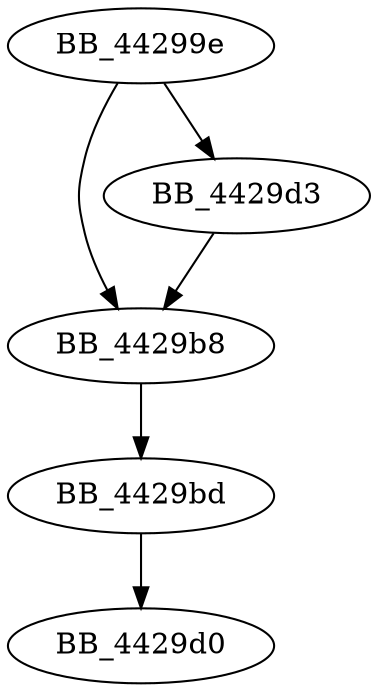 DiGraph __cintrindisp1{
BB_44299e->BB_4429b8
BB_44299e->BB_4429d3
BB_4429b8->BB_4429bd
BB_4429bd->BB_4429d0
BB_4429d3->BB_4429b8
}
